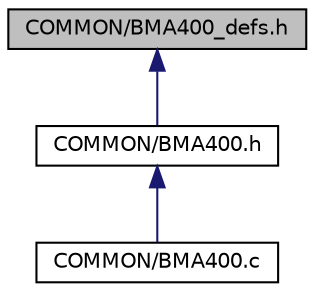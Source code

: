 digraph "COMMON/BMA400_defs.h"
{
 // LATEX_PDF_SIZE
  edge [fontname="Helvetica",fontsize="10",labelfontname="Helvetica",labelfontsize="10"];
  node [fontname="Helvetica",fontsize="10",shape=record];
  Node5 [label="COMMON/BMA400_defs.h",height=0.2,width=0.4,color="black", fillcolor="grey75", style="filled", fontcolor="black",tooltip="Sensor driver for BME400 sensor."];
  Node5 -> Node6 [dir="back",color="midnightblue",fontsize="10",style="solid",fontname="Helvetica"];
  Node6 [label="COMMON/BMA400.h",height=0.2,width=0.4,color="black", fillcolor="white", style="filled",URL="$_b_m_a400_8h.html",tooltip="Sensor driver for BME400 sensor."];
  Node6 -> Node7 [dir="back",color="midnightblue",fontsize="10",style="solid",fontname="Helvetica"];
  Node7 [label="COMMON/BMA400.c",height=0.2,width=0.4,color="black", fillcolor="white", style="filled",URL="$_b_m_a400_8c.html",tooltip="Sensor driver for BME400 sensor."];
}
